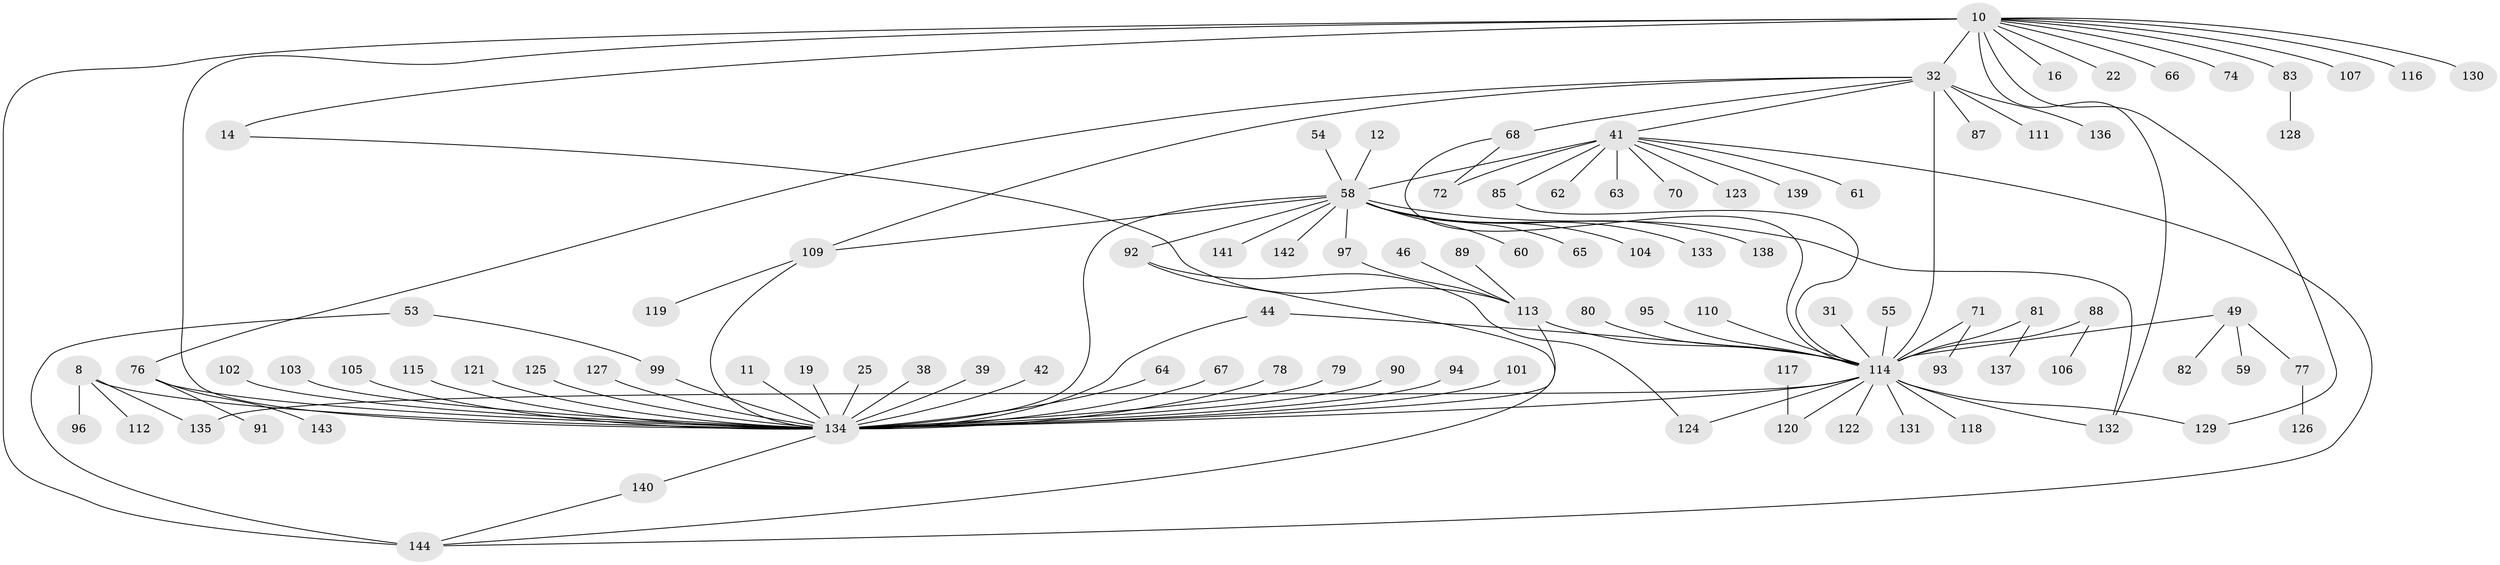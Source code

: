 // original degree distribution, {30: 0.006944444444444444, 5: 0.027777777777777776, 2: 0.2152777777777778, 15: 0.013888888888888888, 17: 0.006944444444444444, 14: 0.006944444444444444, 6: 0.006944444444444444, 4: 0.05555555555555555, 20: 0.006944444444444444, 1: 0.5277777777777778, 3: 0.10416666666666667, 11: 0.006944444444444444, 8: 0.006944444444444444, 7: 0.006944444444444444}
// Generated by graph-tools (version 1.1) at 2025/50/03/04/25 21:50:33]
// undirected, 100 vertices, 120 edges
graph export_dot {
graph [start="1"]
  node [color=gray90,style=filled];
  8;
  10;
  11;
  12;
  14;
  16;
  19;
  22;
  25;
  31;
  32 [super="+15+13"];
  38;
  39;
  41 [super="+7"];
  42;
  44;
  46;
  49;
  53;
  54;
  55 [super="+23"];
  58 [super="+6"];
  59;
  60;
  61;
  62;
  63;
  64;
  65;
  66 [super="+36"];
  67;
  68 [super="+57"];
  70;
  71;
  72;
  74;
  76 [super="+52+30"];
  77;
  78;
  79;
  80;
  81 [super="+35"];
  82;
  83;
  85;
  87;
  88;
  89;
  90;
  91;
  92 [super="+9"];
  93;
  94 [super="+3"];
  95;
  96;
  97;
  99 [super="+26+51"];
  101;
  102;
  103;
  104;
  105;
  106;
  107;
  109 [super="+27+86+28"];
  110;
  111;
  112;
  113 [super="+48+84+34+56"];
  114 [super="+43+75+45"];
  115;
  116;
  117;
  118;
  119;
  120 [super="+100"];
  121;
  122;
  123;
  124;
  125;
  126;
  127;
  128;
  129 [super="+17"];
  130;
  131;
  132 [super="+24+108+40"];
  133;
  134 [super="+5+1"];
  135 [super="+69"];
  136;
  137;
  138;
  139;
  140;
  141;
  142;
  143;
  144 [super="+20+98"];
  8 -- 96;
  8 -- 112;
  8 -- 134 [weight=2];
  8 -- 135;
  10 -- 14;
  10 -- 16;
  10 -- 22;
  10 -- 32 [weight=3];
  10 -- 74;
  10 -- 83;
  10 -- 107;
  10 -- 116;
  10 -- 130;
  10 -- 134 [weight=3];
  10 -- 129;
  10 -- 144 [weight=2];
  10 -- 132;
  10 -- 66;
  11 -- 134;
  12 -- 58;
  14 -- 113;
  19 -- 134;
  25 -- 134;
  31 -- 114;
  32 -- 68 [weight=2];
  32 -- 136;
  32 -- 87;
  32 -- 41;
  32 -- 111;
  32 -- 114 [weight=5];
  32 -- 76;
  32 -- 109;
  38 -- 134;
  39 -- 134;
  41 -- 58 [weight=3];
  41 -- 70;
  41 -- 72;
  41 -- 139;
  41 -- 85;
  41 -- 123;
  41 -- 61;
  41 -- 62;
  41 -- 63;
  41 -- 144;
  42 -- 134;
  44 -- 134;
  44 -- 114;
  46 -- 113;
  49 -- 59;
  49 -- 77;
  49 -- 82;
  49 -- 114;
  53 -- 99;
  53 -- 144;
  54 -- 58;
  55 -- 114;
  58 -- 92 [weight=3];
  58 -- 133;
  58 -- 138;
  58 -- 142;
  58 -- 65;
  58 -- 97;
  58 -- 104;
  58 -- 141;
  58 -- 60;
  58 -- 134 [weight=2];
  58 -- 109;
  58 -- 132;
  64 -- 134;
  67 -- 134;
  68 -- 72;
  68 -- 114;
  71 -- 93;
  71 -- 114;
  76 -- 143;
  76 -- 134 [weight=2];
  76 -- 91;
  77 -- 126;
  78 -- 134;
  79 -- 134;
  80 -- 114;
  81 -- 137;
  81 -- 114;
  83 -- 128;
  85 -- 114;
  88 -- 106;
  88 -- 114;
  89 -- 113;
  90 -- 134;
  92 -- 124;
  92 -- 144;
  94 -- 134 [weight=2];
  95 -- 114;
  97 -- 113;
  99 -- 134;
  101 -- 134;
  102 -- 134;
  103 -- 134;
  105 -- 134;
  109 -- 134;
  109 -- 119;
  110 -- 114;
  113 -- 114;
  113 -- 134 [weight=3];
  114 -- 134;
  114 -- 122;
  114 -- 129;
  114 -- 131;
  114 -- 132;
  114 -- 118;
  114 -- 124;
  114 -- 120;
  114 -- 135;
  115 -- 134;
  117 -- 120;
  121 -- 134;
  125 -- 134;
  127 -- 134;
  134 -- 140;
  140 -- 144;
}
